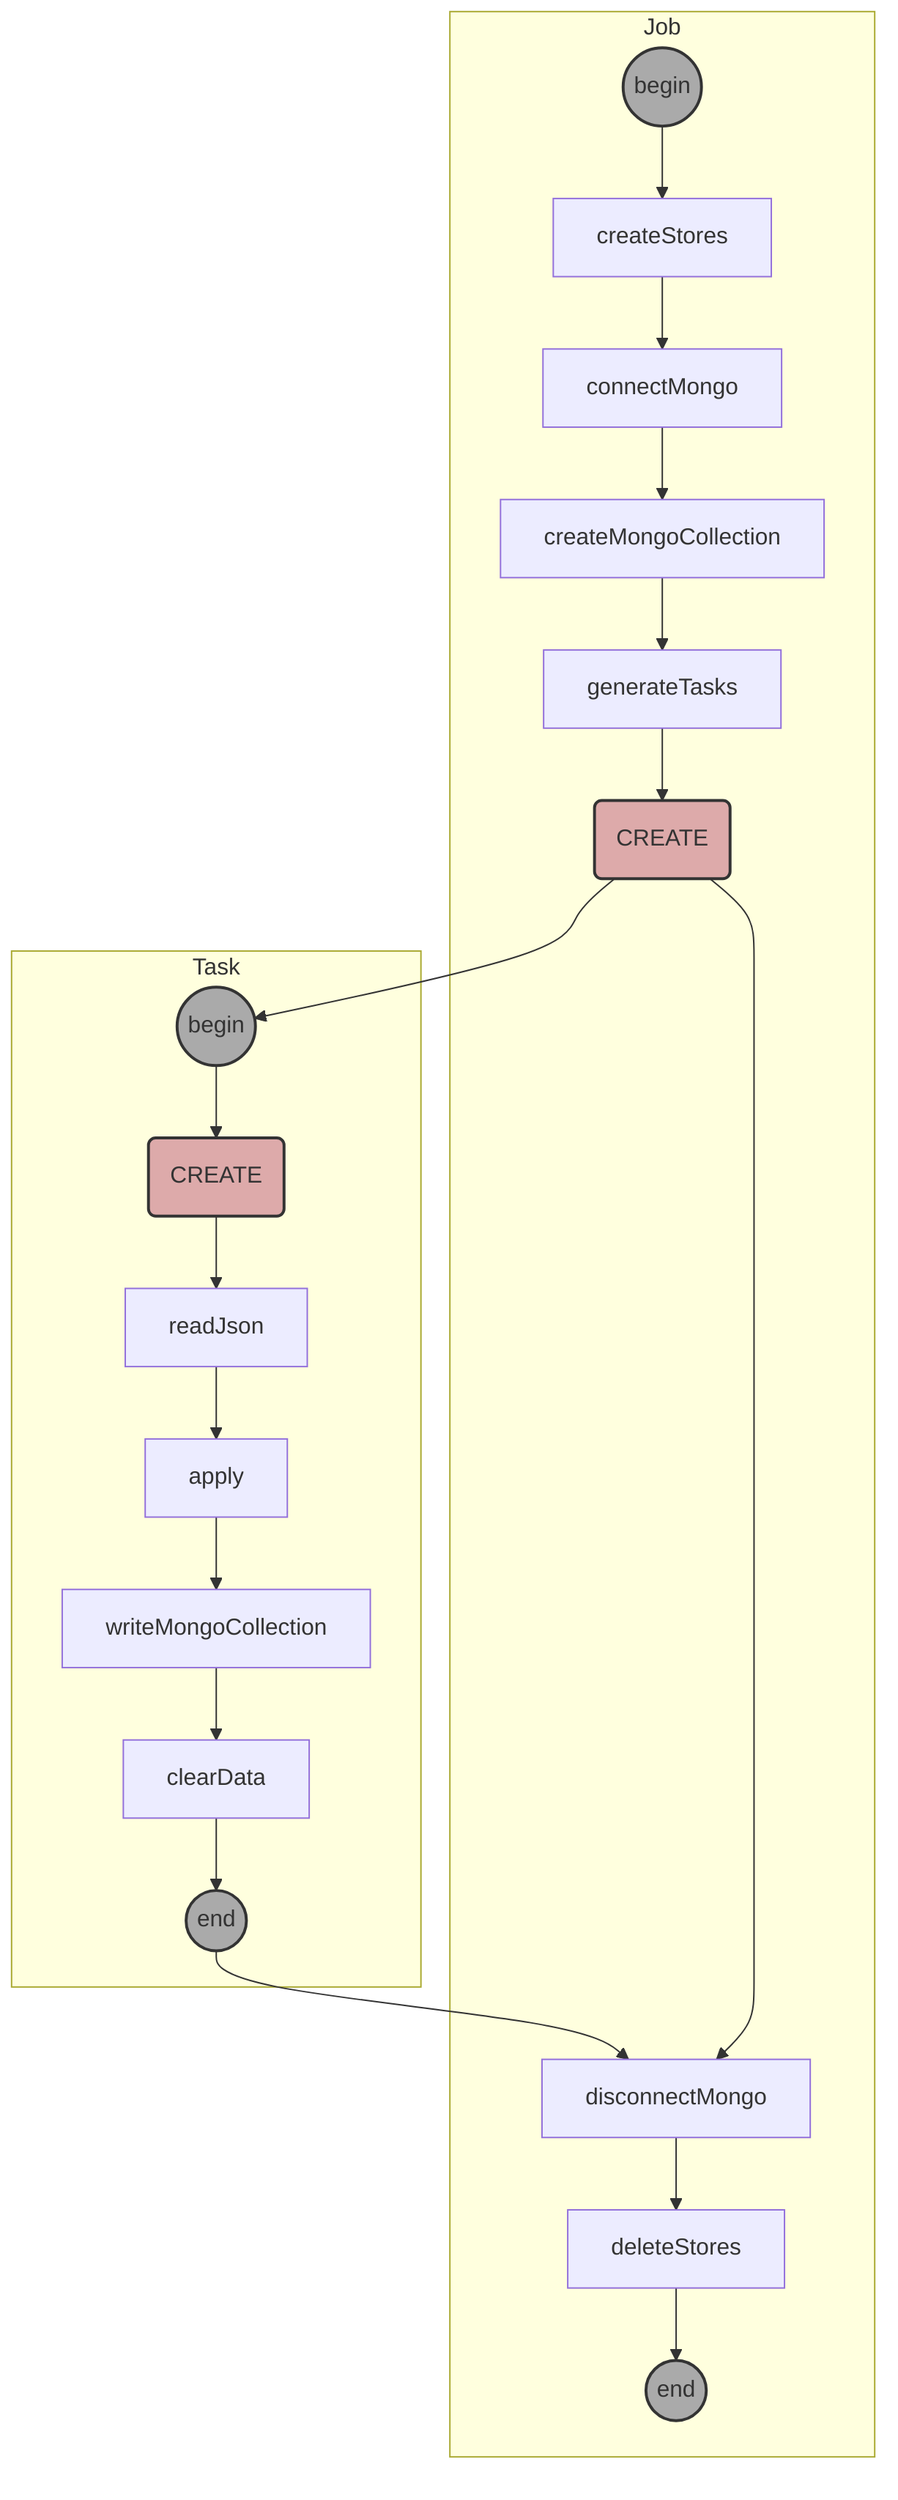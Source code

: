 graph BR
    createJob--> beginTask
    endTask --> disconnectMongo
    subgraph Job
        beginJob(("begin"))-->createStores
        createStores-->connectMongo
        connectMongo-->createMongoCollection
		createMongoCollection-->generateTasks
        generateTasks-->createJob("CREATE")
        createJob --> disconnectMongo
        disconnectMongo--> deleteStores
        deleteStores --> endJob(("end"))
    end
    subgraph Task
        beginTask(("begin")) --> createTask("CREATE")
         createTask -->readJson
         readJson--> apply
         apply --> writeMongoCollection
		 writeMongoCollection --> clearData
         clearData --> endTask(("end"))
    end

classDef process fill:#AAA,stroke:#333,stroke-width:2px;
classDef create fill:#DAA,stroke:#333,stroke-width:2px;
class beginJob,endJob,beginTask,endTask process
class createJob,createTask create